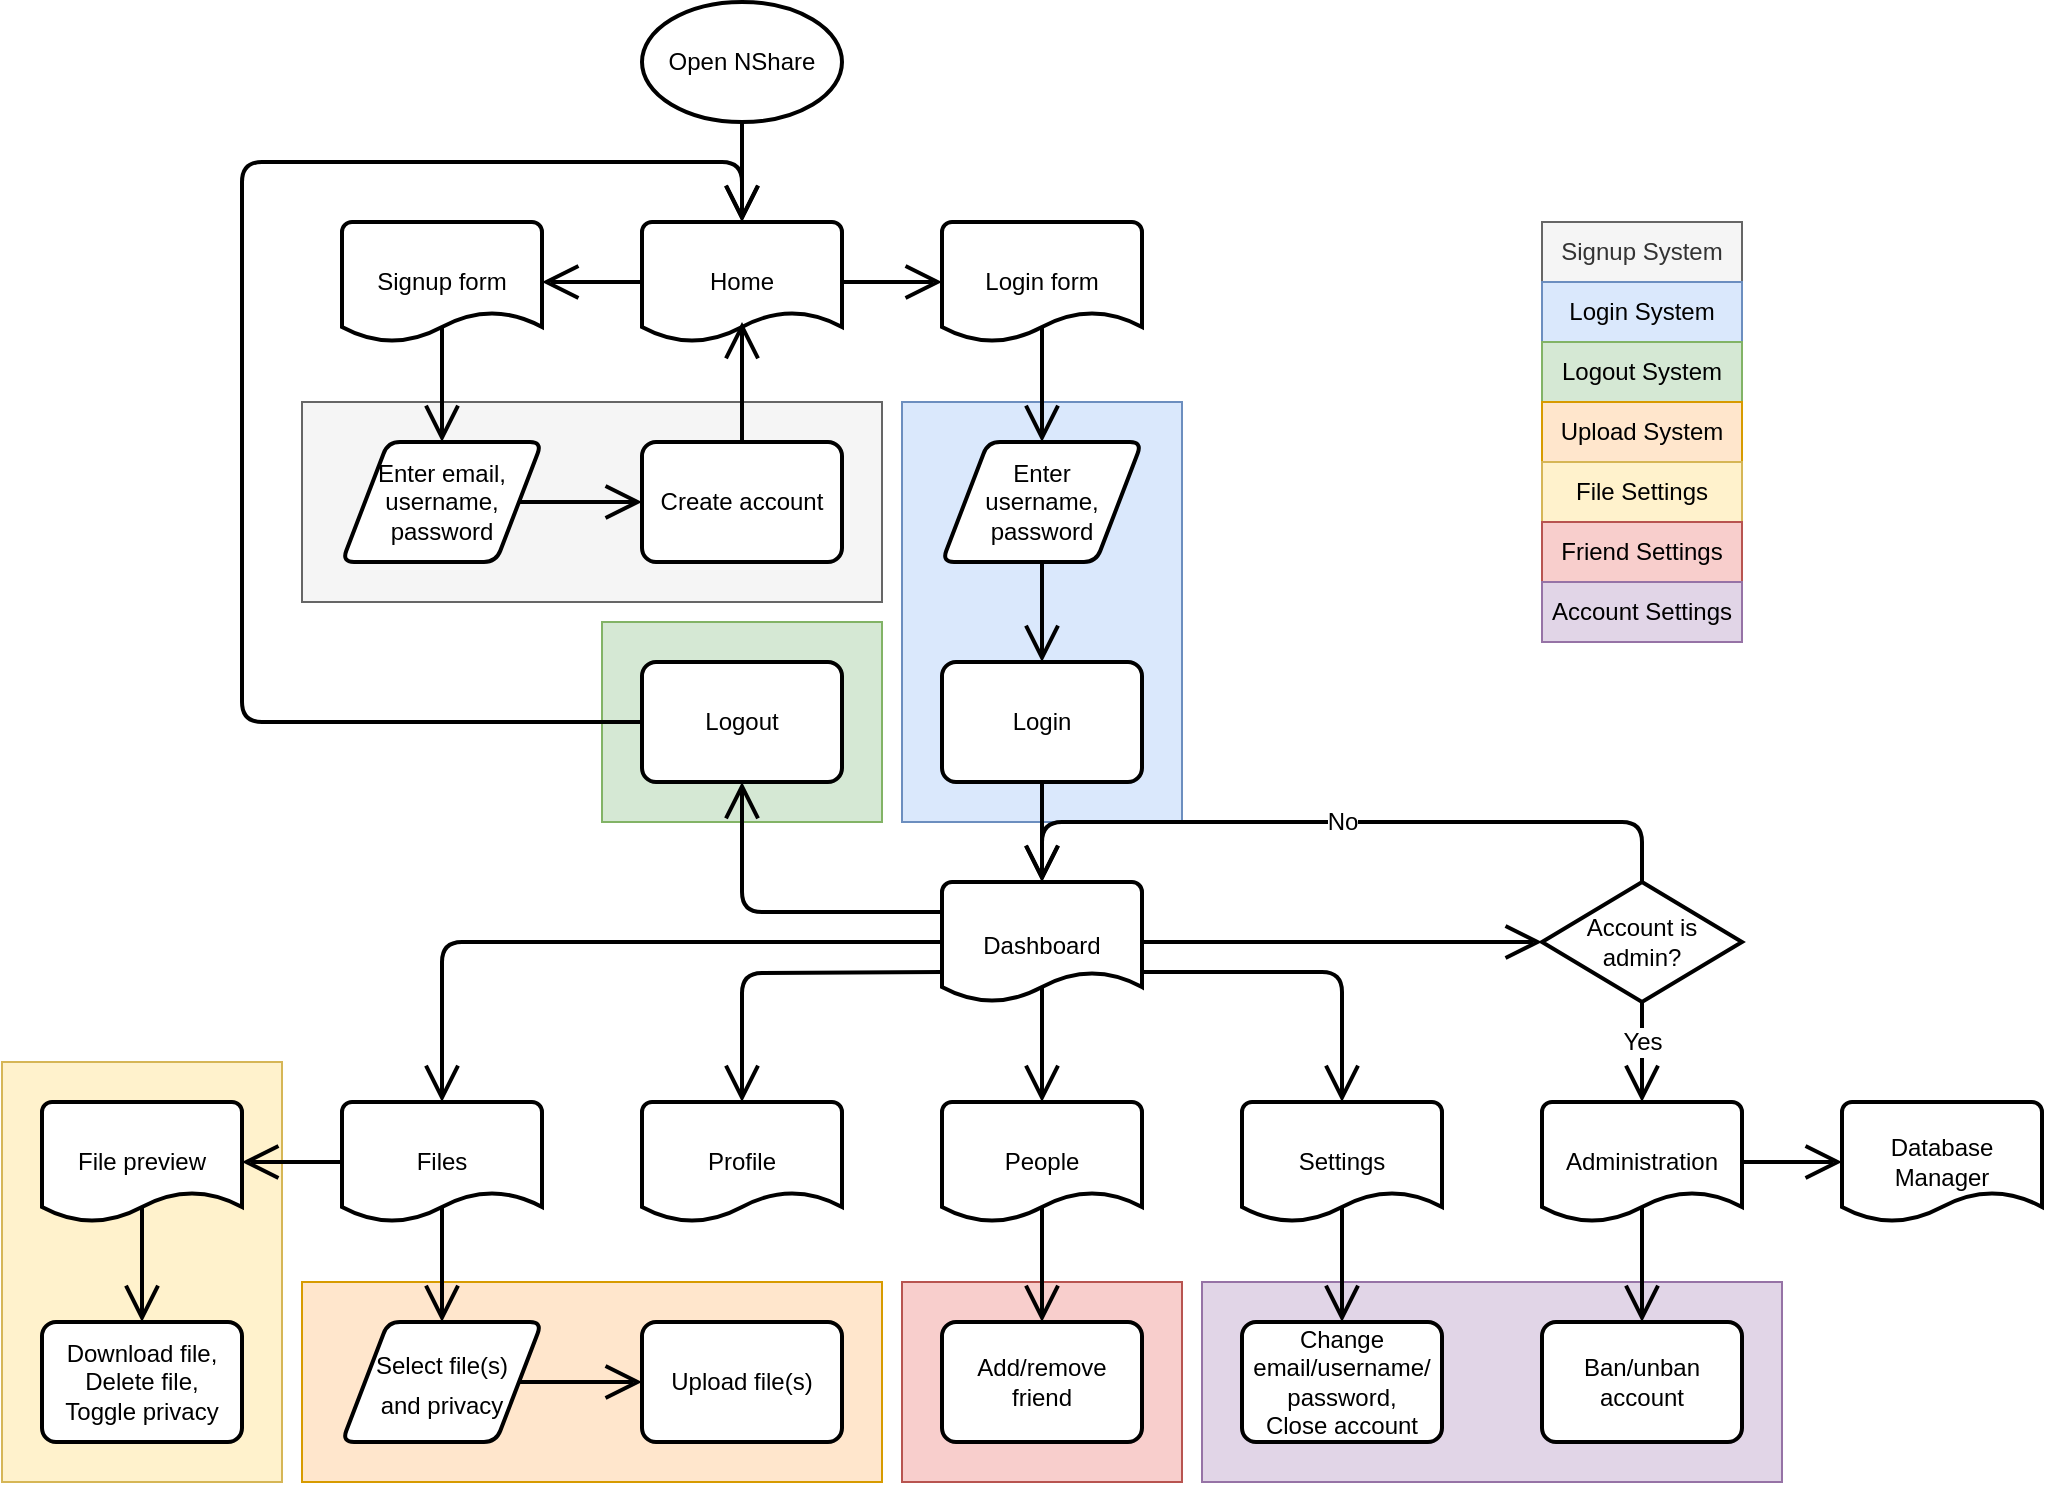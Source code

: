 <mxfile version="20.8.10" type="device"><diagram id="C5RBs43oDa-KdzZeNtuy" name="Page-1"><mxGraphModel dx="2261" dy="888" grid="1" gridSize="10" guides="1" tooltips="1" connect="1" arrows="1" fold="1" page="1" pageScale="1" pageWidth="827" pageHeight="1169" math="0" shadow="0"><root><mxCell id="WIyWlLk6GJQsqaUBKTNV-0"/><mxCell id="WIyWlLk6GJQsqaUBKTNV-1" parent="WIyWlLk6GJQsqaUBKTNV-0"/><mxCell id="Ddsg4DlG85Ckc5aJ8j3_-16" value="" style="rounded=0;whiteSpace=wrap;html=1;glass=0;fillColor=#e1d5e7;strokeColor=#9673a6;" vertex="1" parent="WIyWlLk6GJQsqaUBKTNV-1"><mxGeometry x="450" y="700" width="290" height="100" as="geometry"/></mxCell><mxCell id="Ddsg4DlG85Ckc5aJ8j3_-15" value="" style="rounded=0;whiteSpace=wrap;html=1;glass=0;fillColor=#f8cecc;strokeColor=#b85450;" vertex="1" parent="WIyWlLk6GJQsqaUBKTNV-1"><mxGeometry x="300" y="700" width="140" height="100" as="geometry"/></mxCell><mxCell id="Ddsg4DlG85Ckc5aJ8j3_-14" value="" style="rounded=0;whiteSpace=wrap;html=1;glass=0;fillColor=#fff2cc;strokeColor=#d6b656;" vertex="1" parent="WIyWlLk6GJQsqaUBKTNV-1"><mxGeometry x="-150" y="590" width="140" height="210" as="geometry"/></mxCell><mxCell id="Ddsg4DlG85Ckc5aJ8j3_-13" value="" style="rounded=0;whiteSpace=wrap;html=1;glass=0;fillColor=#ffe6cc;strokeColor=#d79b00;" vertex="1" parent="WIyWlLk6GJQsqaUBKTNV-1"><mxGeometry y="700" width="290" height="100" as="geometry"/></mxCell><mxCell id="Ddsg4DlG85Ckc5aJ8j3_-12" value="" style="rounded=0;whiteSpace=wrap;html=1;glass=0;fillColor=#d5e8d4;strokeColor=#82b366;" vertex="1" parent="WIyWlLk6GJQsqaUBKTNV-1"><mxGeometry x="150" y="370" width="140" height="100" as="geometry"/></mxCell><mxCell id="Ddsg4DlG85Ckc5aJ8j3_-11" value="" style="rounded=0;whiteSpace=wrap;html=1;glass=0;fillColor=#dae8fc;strokeColor=#6c8ebf;" vertex="1" parent="WIyWlLk6GJQsqaUBKTNV-1"><mxGeometry x="300" y="260" width="140" height="210" as="geometry"/></mxCell><mxCell id="Ddsg4DlG85Ckc5aJ8j3_-10" value="" style="rounded=0;whiteSpace=wrap;html=1;glass=0;fillColor=#f5f5f5;fontColor=#333333;strokeColor=#666666;" vertex="1" parent="WIyWlLk6GJQsqaUBKTNV-1"><mxGeometry y="260" width="290" height="100" as="geometry"/></mxCell><mxCell id="sszrleJ7pmvfcIpM_HSE-67" style="edgeStyle=orthogonalEdgeStyle;rounded=1;orthogonalLoop=1;jettySize=auto;html=1;exitX=0.5;exitY=1;exitDx=0;exitDy=0;exitPerimeter=0;entryX=0.5;entryY=0;entryDx=0;entryDy=0;entryPerimeter=0;strokeWidth=2;fontSize=12;endArrow=open;startSize=14;endSize=14;sourcePerimeterSpacing=8;targetPerimeterSpacing=8;" parent="WIyWlLk6GJQsqaUBKTNV-1" source="KAN1DRMj0y0aXyjjWlx8-12" target="sszrleJ7pmvfcIpM_HSE-66" edge="1"><mxGeometry relative="1" as="geometry"/></mxCell><mxCell id="KAN1DRMj0y0aXyjjWlx8-12" value="Open NShare" style="strokeWidth=2;html=1;shape=mxgraph.flowchart.start_1;whiteSpace=wrap;fontSize=12;" parent="WIyWlLk6GJQsqaUBKTNV-1" vertex="1"><mxGeometry x="170" y="60" width="100" height="60" as="geometry"/></mxCell><mxCell id="sszrleJ7pmvfcIpM_HSE-111" style="edgeStyle=orthogonalEdgeStyle;rounded=1;orthogonalLoop=1;jettySize=auto;html=1;exitX=1;exitY=0.5;exitDx=0;exitDy=0;exitPerimeter=0;entryX=0;entryY=0.5;entryDx=0;entryDy=0;entryPerimeter=0;strokeWidth=2;fontSize=12;endArrow=open;startSize=14;endSize=14;sourcePerimeterSpacing=8;targetPerimeterSpacing=8;" parent="WIyWlLk6GJQsqaUBKTNV-1" source="sszrleJ7pmvfcIpM_HSE-66" target="sszrleJ7pmvfcIpM_HSE-70" edge="1"><mxGeometry relative="1" as="geometry"/></mxCell><mxCell id="sszrleJ7pmvfcIpM_HSE-112" style="edgeStyle=orthogonalEdgeStyle;rounded=1;orthogonalLoop=1;jettySize=auto;html=1;exitX=0;exitY=0.5;exitDx=0;exitDy=0;exitPerimeter=0;entryX=1;entryY=0.5;entryDx=0;entryDy=0;entryPerimeter=0;strokeWidth=2;fontSize=12;endArrow=open;startSize=14;endSize=14;sourcePerimeterSpacing=8;targetPerimeterSpacing=8;" parent="WIyWlLk6GJQsqaUBKTNV-1" source="sszrleJ7pmvfcIpM_HSE-66" target="sszrleJ7pmvfcIpM_HSE-68" edge="1"><mxGeometry relative="1" as="geometry"/></mxCell><mxCell id="sszrleJ7pmvfcIpM_HSE-66" value="Home" style="strokeWidth=2;html=1;shape=mxgraph.flowchart.document2;whiteSpace=wrap;size=0.25;fontSize=12;" parent="WIyWlLk6GJQsqaUBKTNV-1" vertex="1"><mxGeometry x="170" y="170" width="100" height="60" as="geometry"/></mxCell><mxCell id="sszrleJ7pmvfcIpM_HSE-114" style="edgeStyle=orthogonalEdgeStyle;rounded=1;orthogonalLoop=1;jettySize=auto;html=1;entryX=0.5;entryY=0;entryDx=0;entryDy=0;strokeWidth=2;fontSize=12;endArrow=open;startSize=14;endSize=14;sourcePerimeterSpacing=8;targetPerimeterSpacing=8;exitX=0.5;exitY=0.833;exitDx=0;exitDy=0;exitPerimeter=0;" parent="WIyWlLk6GJQsqaUBKTNV-1" source="sszrleJ7pmvfcIpM_HSE-68" target="sszrleJ7pmvfcIpM_HSE-98" edge="1"><mxGeometry relative="1" as="geometry"/></mxCell><mxCell id="sszrleJ7pmvfcIpM_HSE-68" value="Signup form" style="strokeWidth=2;html=1;shape=mxgraph.flowchart.document2;whiteSpace=wrap;size=0.25;fontSize=12;" parent="WIyWlLk6GJQsqaUBKTNV-1" vertex="1"><mxGeometry x="20" y="170" width="100" height="60" as="geometry"/></mxCell><mxCell id="sszrleJ7pmvfcIpM_HSE-103" style="edgeStyle=orthogonalEdgeStyle;rounded=1;orthogonalLoop=1;jettySize=auto;html=1;entryX=0.5;entryY=0;entryDx=0;entryDy=0;strokeWidth=2;fontSize=12;endArrow=open;startSize=14;endSize=14;sourcePerimeterSpacing=8;targetPerimeterSpacing=8;exitX=0.5;exitY=0.833;exitDx=0;exitDy=0;exitPerimeter=0;" parent="WIyWlLk6GJQsqaUBKTNV-1" source="sszrleJ7pmvfcIpM_HSE-70" target="sszrleJ7pmvfcIpM_HSE-102" edge="1"><mxGeometry relative="1" as="geometry"/></mxCell><mxCell id="sszrleJ7pmvfcIpM_HSE-70" value="Login form" style="strokeWidth=2;html=1;shape=mxgraph.flowchart.document2;whiteSpace=wrap;size=0.25;fontSize=12;" parent="WIyWlLk6GJQsqaUBKTNV-1" vertex="1"><mxGeometry x="320" y="170" width="100" height="60" as="geometry"/></mxCell><mxCell id="sszrleJ7pmvfcIpM_HSE-116" style="edgeStyle=orthogonalEdgeStyle;rounded=1;orthogonalLoop=1;jettySize=auto;html=1;exitX=0.5;exitY=0;exitDx=0;exitDy=0;entryX=0.5;entryY=0.833;entryDx=0;entryDy=0;entryPerimeter=0;strokeWidth=2;fontSize=12;endArrow=open;startSize=14;endSize=14;sourcePerimeterSpacing=8;targetPerimeterSpacing=8;" parent="WIyWlLk6GJQsqaUBKTNV-1" source="sszrleJ7pmvfcIpM_HSE-73" target="sszrleJ7pmvfcIpM_HSE-66" edge="1"><mxGeometry relative="1" as="geometry"/></mxCell><mxCell id="sszrleJ7pmvfcIpM_HSE-73" value="Create account" style="rounded=1;whiteSpace=wrap;html=1;absoluteArcSize=1;arcSize=14;strokeWidth=2;fontSize=12;" parent="WIyWlLk6GJQsqaUBKTNV-1" vertex="1"><mxGeometry x="170" y="280" width="100" height="60" as="geometry"/></mxCell><mxCell id="sszrleJ7pmvfcIpM_HSE-108" style="edgeStyle=orthogonalEdgeStyle;rounded=1;orthogonalLoop=1;jettySize=auto;html=1;exitX=0.5;exitY=0.833;exitDx=0;exitDy=0;entryX=0.5;entryY=0;entryDx=0;entryDy=0;entryPerimeter=0;strokeWidth=2;fontSize=12;endArrow=open;startSize=14;endSize=14;sourcePerimeterSpacing=8;targetPerimeterSpacing=8;exitPerimeter=0;" parent="WIyWlLk6GJQsqaUBKTNV-1" source="tVg_h0LRR8AJe5HUPdZW-2" target="sszrleJ7pmvfcIpM_HSE-133" edge="1"><mxGeometry relative="1" as="geometry"><mxPoint x="370" y="610" as="targetPoint"/><mxPoint x="370" y="560" as="sourcePoint"/></mxGeometry></mxCell><mxCell id="VdkVeggnY9PGqmSljeIG-64" style="edgeStyle=orthogonalEdgeStyle;rounded=1;orthogonalLoop=1;jettySize=auto;html=1;exitX=1;exitY=0.75;exitDx=0;exitDy=0;strokeWidth=2;fontSize=12;endArrow=open;startSize=14;endSize=14;sourcePerimeterSpacing=8;targetPerimeterSpacing=8;entryX=0.5;entryY=0;entryDx=0;entryDy=0;entryPerimeter=0;exitPerimeter=0;" parent="WIyWlLk6GJQsqaUBKTNV-1" source="tVg_h0LRR8AJe5HUPdZW-2" target="VdkVeggnY9PGqmSljeIG-66" edge="1"><mxGeometry relative="1" as="geometry"><mxPoint x="500" y="590" as="targetPoint"/><mxPoint x="420" y="545" as="sourcePoint"/></mxGeometry></mxCell><mxCell id="VdkVeggnY9PGqmSljeIG-69" style="edgeStyle=orthogonalEdgeStyle;rounded=1;orthogonalLoop=1;jettySize=auto;html=1;exitX=1;exitY=0.5;exitDx=0;exitDy=0;strokeWidth=2;fontSize=12;endArrow=open;startSize=14;endSize=14;sourcePerimeterSpacing=8;targetPerimeterSpacing=8;entryX=0;entryY=0.5;entryDx=0;entryDy=0;entryPerimeter=0;exitPerimeter=0;" parent="WIyWlLk6GJQsqaUBKTNV-1" source="tVg_h0LRR8AJe5HUPdZW-2" target="sszrleJ7pmvfcIpM_HSE-125" edge="1"><mxGeometry relative="1" as="geometry"><mxPoint x="590" y="530" as="targetPoint"/><mxPoint x="420" y="530" as="sourcePoint"/></mxGeometry></mxCell><mxCell id="VdkVeggnY9PGqmSljeIG-74" style="edgeStyle=orthogonalEdgeStyle;rounded=1;orthogonalLoop=1;jettySize=auto;html=1;exitX=0;exitY=0.75;exitDx=0;exitDy=0;entryX=0.5;entryY=0;entryDx=0;entryDy=0;entryPerimeter=0;strokeWidth=2;fontSize=12;endArrow=open;startSize=14;endSize=14;sourcePerimeterSpacing=8;targetPerimeterSpacing=8;" parent="WIyWlLk6GJQsqaUBKTNV-1" target="VdkVeggnY9PGqmSljeIG-72" edge="1"><mxGeometry relative="1" as="geometry"><mxPoint x="320" y="545" as="sourcePoint"/></mxGeometry></mxCell><mxCell id="VdkVeggnY9PGqmSljeIG-75" style="edgeStyle=orthogonalEdgeStyle;rounded=1;orthogonalLoop=1;jettySize=auto;html=1;exitX=0;exitY=0.5;exitDx=0;exitDy=0;entryX=0.5;entryY=0;entryDx=0;entryDy=0;entryPerimeter=0;strokeWidth=2;fontSize=12;endArrow=open;startSize=14;endSize=14;sourcePerimeterSpacing=8;targetPerimeterSpacing=8;exitPerimeter=0;" parent="WIyWlLk6GJQsqaUBKTNV-1" source="tVg_h0LRR8AJe5HUPdZW-2" target="sszrleJ7pmvfcIpM_HSE-131" edge="1"><mxGeometry relative="1" as="geometry"><mxPoint x="320" y="530" as="sourcePoint"/></mxGeometry></mxCell><mxCell id="sszrleJ7pmvfcIpM_HSE-115" style="edgeStyle=orthogonalEdgeStyle;rounded=1;orthogonalLoop=1;jettySize=auto;html=1;exitX=1;exitY=0.5;exitDx=0;exitDy=0;entryX=0;entryY=0.5;entryDx=0;entryDy=0;strokeWidth=2;fontSize=12;endArrow=open;startSize=14;endSize=14;sourcePerimeterSpacing=8;targetPerimeterSpacing=8;" parent="WIyWlLk6GJQsqaUBKTNV-1" source="sszrleJ7pmvfcIpM_HSE-98" target="sszrleJ7pmvfcIpM_HSE-73" edge="1"><mxGeometry relative="1" as="geometry"/></mxCell><mxCell id="sszrleJ7pmvfcIpM_HSE-98" value="Enter email,&lt;br&gt;username,&lt;br&gt;password" style="shape=parallelogram;html=1;strokeWidth=2;perimeter=parallelogramPerimeter;whiteSpace=wrap;rounded=1;arcSize=12;size=0.23;fontSize=12;" parent="WIyWlLk6GJQsqaUBKTNV-1" vertex="1"><mxGeometry x="20" y="280" width="100" height="60" as="geometry"/></mxCell><mxCell id="tVg_h0LRR8AJe5HUPdZW-1" style="edgeStyle=orthogonalEdgeStyle;rounded=1;orthogonalLoop=1;jettySize=auto;html=1;exitX=0.5;exitY=1;exitDx=0;exitDy=0;entryX=0.5;entryY=0;entryDx=0;entryDy=0;fontSize=12;endArrow=open;startSize=14;endSize=14;sourcePerimeterSpacing=8;targetPerimeterSpacing=8;strokeWidth=2;" parent="WIyWlLk6GJQsqaUBKTNV-1" source="sszrleJ7pmvfcIpM_HSE-102" target="tVg_h0LRR8AJe5HUPdZW-0" edge="1"><mxGeometry relative="1" as="geometry"/></mxCell><mxCell id="sszrleJ7pmvfcIpM_HSE-102" value="Enter&lt;br&gt;username,&lt;br&gt;password" style="shape=parallelogram;html=1;strokeWidth=2;perimeter=parallelogramPerimeter;whiteSpace=wrap;rounded=1;arcSize=12;size=0.23;fontSize=12;" parent="WIyWlLk6GJQsqaUBKTNV-1" vertex="1"><mxGeometry x="320" y="280" width="100" height="60" as="geometry"/></mxCell><mxCell id="VdkVeggnY9PGqmSljeIG-46" value="Yes" style="edgeStyle=orthogonalEdgeStyle;rounded=1;orthogonalLoop=1;jettySize=auto;html=1;exitX=0.5;exitY=1;exitDx=0;exitDy=0;exitPerimeter=0;entryX=0.5;entryY=0;entryDx=0;entryDy=0;entryPerimeter=0;strokeWidth=2;fontSize=12;endArrow=open;startSize=14;endSize=14;sourcePerimeterSpacing=8;targetPerimeterSpacing=8;" parent="WIyWlLk6GJQsqaUBKTNV-1" source="sszrleJ7pmvfcIpM_HSE-125" target="sszrleJ7pmvfcIpM_HSE-135" edge="1"><mxGeometry x="-0.2" relative="1" as="geometry"><mxPoint as="offset"/></mxGeometry></mxCell><mxCell id="sszrleJ7pmvfcIpM_HSE-125" value="Account is admin?" style="strokeWidth=2;html=1;shape=mxgraph.flowchart.decision;whiteSpace=wrap;fontSize=12;" parent="WIyWlLk6GJQsqaUBKTNV-1" vertex="1"><mxGeometry x="620" y="500" width="100" height="60" as="geometry"/></mxCell><mxCell id="VdkVeggnY9PGqmSljeIG-10" value="" style="edgeStyle=orthogonalEdgeStyle;rounded=1;orthogonalLoop=1;jettySize=auto;html=1;entryX=0.5;entryY=0;entryDx=0;entryDy=0;strokeWidth=2;fontSize=12;endArrow=open;startSize=14;endSize=14;sourcePerimeterSpacing=8;targetPerimeterSpacing=8;exitX=0.5;exitY=0.833;exitDx=0;exitDy=0;exitPerimeter=0;" parent="WIyWlLk6GJQsqaUBKTNV-1" source="sszrleJ7pmvfcIpM_HSE-131" target="VdkVeggnY9PGqmSljeIG-20" edge="1"><mxGeometry x="0.048" relative="1" as="geometry"><mxPoint x="60" y="680" as="sourcePoint"/><mxPoint x="70" y="720" as="targetPoint"/><mxPoint as="offset"/></mxGeometry></mxCell><mxCell id="VdkVeggnY9PGqmSljeIG-56" style="edgeStyle=orthogonalEdgeStyle;rounded=1;orthogonalLoop=1;jettySize=auto;html=1;exitX=0;exitY=0.5;exitDx=0;exitDy=0;exitPerimeter=0;entryX=1;entryY=0.5;entryDx=0;entryDy=0;entryPerimeter=0;strokeWidth=2;fontSize=12;endArrow=open;startSize=14;endSize=14;sourcePerimeterSpacing=8;targetPerimeterSpacing=8;" parent="WIyWlLk6GJQsqaUBKTNV-1" source="sszrleJ7pmvfcIpM_HSE-131" target="VdkVeggnY9PGqmSljeIG-23" edge="1"><mxGeometry relative="1" as="geometry"/></mxCell><mxCell id="sszrleJ7pmvfcIpM_HSE-131" value="Files" style="strokeWidth=2;html=1;shape=mxgraph.flowchart.document2;whiteSpace=wrap;size=0.25;rounded=0;fontSize=12;" parent="WIyWlLk6GJQsqaUBKTNV-1" vertex="1"><mxGeometry x="20" y="610" width="100" height="60" as="geometry"/></mxCell><mxCell id="VdkVeggnY9PGqmSljeIG-35" style="edgeStyle=orthogonalEdgeStyle;rounded=1;orthogonalLoop=1;jettySize=auto;html=1;entryX=0.5;entryY=0;entryDx=0;entryDy=0;strokeWidth=2;fontSize=12;endArrow=open;startSize=14;endSize=14;sourcePerimeterSpacing=8;targetPerimeterSpacing=8;exitX=0.5;exitY=0.833;exitDx=0;exitDy=0;exitPerimeter=0;" parent="WIyWlLk6GJQsqaUBKTNV-1" source="sszrleJ7pmvfcIpM_HSE-133" target="VdkVeggnY9PGqmSljeIG-34" edge="1"><mxGeometry relative="1" as="geometry"/></mxCell><mxCell id="sszrleJ7pmvfcIpM_HSE-133" value="People" style="strokeWidth=2;html=1;shape=mxgraph.flowchart.document2;whiteSpace=wrap;size=0.25;rounded=0;fontSize=12;" parent="WIyWlLk6GJQsqaUBKTNV-1" vertex="1"><mxGeometry x="320" y="610" width="100" height="60" as="geometry"/></mxCell><mxCell id="VdkVeggnY9PGqmSljeIG-48" style="edgeStyle=orthogonalEdgeStyle;rounded=1;orthogonalLoop=1;jettySize=auto;html=1;entryX=0.5;entryY=0;entryDx=0;entryDy=0;strokeWidth=2;fontSize=12;endArrow=open;startSize=14;endSize=14;sourcePerimeterSpacing=8;targetPerimeterSpacing=8;exitX=0.5;exitY=0.833;exitDx=0;exitDy=0;exitPerimeter=0;" parent="WIyWlLk6GJQsqaUBKTNV-1" source="sszrleJ7pmvfcIpM_HSE-135" target="VdkVeggnY9PGqmSljeIG-43" edge="1"><mxGeometry relative="1" as="geometry"/></mxCell><mxCell id="VdkVeggnY9PGqmSljeIG-49" style="edgeStyle=orthogonalEdgeStyle;rounded=1;orthogonalLoop=1;jettySize=auto;html=1;exitX=1;exitY=0.5;exitDx=0;exitDy=0;exitPerimeter=0;strokeWidth=2;fontSize=12;endArrow=open;startSize=14;endSize=14;sourcePerimeterSpacing=8;targetPerimeterSpacing=8;entryX=0;entryY=0.5;entryDx=0;entryDy=0;entryPerimeter=0;" parent="WIyWlLk6GJQsqaUBKTNV-1" source="sszrleJ7pmvfcIpM_HSE-135" target="VdkVeggnY9PGqmSljeIG-71" edge="1"><mxGeometry relative="1" as="geometry"><mxPoint x="770" y="640.0" as="targetPoint"/></mxGeometry></mxCell><mxCell id="sszrleJ7pmvfcIpM_HSE-135" value="Administration" style="strokeWidth=2;html=1;shape=mxgraph.flowchart.document2;whiteSpace=wrap;size=0.25;rounded=0;fontSize=12;" parent="WIyWlLk6GJQsqaUBKTNV-1" vertex="1"><mxGeometry x="620" y="610" width="100" height="60" as="geometry"/></mxCell><mxCell id="VdkVeggnY9PGqmSljeIG-82" style="edgeStyle=orthogonalEdgeStyle;rounded=1;orthogonalLoop=1;jettySize=auto;html=1;exitX=1;exitY=0.5;exitDx=0;exitDy=0;entryX=0;entryY=0.5;entryDx=0;entryDy=0;strokeWidth=2;fontSize=12;endArrow=open;startSize=14;endSize=14;sourcePerimeterSpacing=8;targetPerimeterSpacing=8;" parent="WIyWlLk6GJQsqaUBKTNV-1" source="VdkVeggnY9PGqmSljeIG-20" target="VdkVeggnY9PGqmSljeIG-21" edge="1"><mxGeometry relative="1" as="geometry"/></mxCell><mxCell id="VdkVeggnY9PGqmSljeIG-20" value="&lt;font style=&quot;font-size: 12px;&quot;&gt;Select file(s)&lt;br&gt;and privacy&lt;/font&gt;" style="shape=parallelogram;html=1;strokeWidth=2;perimeter=parallelogramPerimeter;whiteSpace=wrap;rounded=1;arcSize=12;size=0.23;fontSize=16;" parent="WIyWlLk6GJQsqaUBKTNV-1" vertex="1"><mxGeometry x="20" y="720" width="100" height="60" as="geometry"/></mxCell><mxCell id="VdkVeggnY9PGqmSljeIG-21" value="Upload file(s)" style="rounded=1;whiteSpace=wrap;html=1;absoluteArcSize=1;arcSize=14;strokeWidth=2;fontSize=12;" parent="WIyWlLk6GJQsqaUBKTNV-1" vertex="1"><mxGeometry x="170" y="720" width="100" height="60" as="geometry"/></mxCell><mxCell id="VdkVeggnY9PGqmSljeIG-28" style="edgeStyle=orthogonalEdgeStyle;rounded=1;orthogonalLoop=1;jettySize=auto;html=1;entryX=0.5;entryY=0;entryDx=0;entryDy=0;strokeWidth=2;fontSize=12;endArrow=open;startSize=14;endSize=14;sourcePerimeterSpacing=8;targetPerimeterSpacing=8;exitX=0.5;exitY=0.833;exitDx=0;exitDy=0;exitPerimeter=0;" parent="WIyWlLk6GJQsqaUBKTNV-1" source="VdkVeggnY9PGqmSljeIG-23" target="VdkVeggnY9PGqmSljeIG-24" edge="1"><mxGeometry relative="1" as="geometry"/></mxCell><mxCell id="VdkVeggnY9PGqmSljeIG-23" value="File preview" style="strokeWidth=2;html=1;shape=mxgraph.flowchart.document2;whiteSpace=wrap;size=0.25;fontSize=12;" parent="WIyWlLk6GJQsqaUBKTNV-1" vertex="1"><mxGeometry x="-130" y="610" width="100" height="60" as="geometry"/></mxCell><mxCell id="VdkVeggnY9PGqmSljeIG-24" value="Download file,&lt;br&gt;Delete file,&lt;br&gt;Toggle privacy" style="rounded=1;whiteSpace=wrap;html=1;absoluteArcSize=1;arcSize=14;strokeWidth=2;fontSize=12;" parent="WIyWlLk6GJQsqaUBKTNV-1" vertex="1"><mxGeometry x="-130" y="720" width="100" height="60" as="geometry"/></mxCell><mxCell id="VdkVeggnY9PGqmSljeIG-34" value="Add/remove friend" style="rounded=1;whiteSpace=wrap;html=1;absoluteArcSize=1;arcSize=14;strokeWidth=2;fontSize=12;" parent="WIyWlLk6GJQsqaUBKTNV-1" vertex="1"><mxGeometry x="320" y="720" width="100" height="60" as="geometry"/></mxCell><mxCell id="VdkVeggnY9PGqmSljeIG-43" value="Ban/unban account" style="rounded=1;whiteSpace=wrap;html=1;absoluteArcSize=1;arcSize=14;strokeWidth=2;fontSize=12;" parent="WIyWlLk6GJQsqaUBKTNV-1" vertex="1"><mxGeometry x="620" y="720" width="100" height="60" as="geometry"/></mxCell><mxCell id="VdkVeggnY9PGqmSljeIG-65" style="edgeStyle=orthogonalEdgeStyle;rounded=1;orthogonalLoop=1;jettySize=auto;html=1;entryX=0.5;entryY=0;entryDx=0;entryDy=0;strokeWidth=2;fontSize=12;endArrow=open;startSize=14;endSize=14;sourcePerimeterSpacing=8;targetPerimeterSpacing=8;exitX=0.5;exitY=0.833;exitDx=0;exitDy=0;exitPerimeter=0;" parent="WIyWlLk6GJQsqaUBKTNV-1" source="VdkVeggnY9PGqmSljeIG-66" target="VdkVeggnY9PGqmSljeIG-67" edge="1"><mxGeometry relative="1" as="geometry"/></mxCell><mxCell id="VdkVeggnY9PGqmSljeIG-66" value="Settings" style="strokeWidth=2;html=1;shape=mxgraph.flowchart.document2;whiteSpace=wrap;size=0.25;fontSize=12;" parent="WIyWlLk6GJQsqaUBKTNV-1" vertex="1"><mxGeometry x="470" y="610" width="100" height="60" as="geometry"/></mxCell><mxCell id="VdkVeggnY9PGqmSljeIG-67" value="Change email/username/&lt;br&gt;password,&lt;br&gt;Close account" style="rounded=1;whiteSpace=wrap;html=1;absoluteArcSize=1;arcSize=14;strokeWidth=2;fontSize=12;" parent="WIyWlLk6GJQsqaUBKTNV-1" vertex="1"><mxGeometry x="470" y="720" width="100" height="60" as="geometry"/></mxCell><mxCell id="VdkVeggnY9PGqmSljeIG-71" value="Database Manager" style="strokeWidth=2;html=1;shape=mxgraph.flowchart.document2;whiteSpace=wrap;size=0.25;rounded=0;fontSize=12;" parent="WIyWlLk6GJQsqaUBKTNV-1" vertex="1"><mxGeometry x="770" y="610" width="100" height="60" as="geometry"/></mxCell><mxCell id="VdkVeggnY9PGqmSljeIG-72" value="Profile" style="strokeWidth=2;html=1;shape=mxgraph.flowchart.document2;whiteSpace=wrap;size=0.25;fontSize=12;" parent="WIyWlLk6GJQsqaUBKTNV-1" vertex="1"><mxGeometry x="170" y="610" width="100" height="60" as="geometry"/></mxCell><mxCell id="VdkVeggnY9PGqmSljeIG-80" style="edgeStyle=orthogonalEdgeStyle;rounded=1;orthogonalLoop=1;jettySize=auto;html=1;exitX=0;exitY=0.5;exitDx=0;exitDy=0;entryX=0.5;entryY=0;entryDx=0;entryDy=0;entryPerimeter=0;strokeWidth=2;fontSize=12;endArrow=open;startSize=14;endSize=14;sourcePerimeterSpacing=8;targetPerimeterSpacing=8;" parent="WIyWlLk6GJQsqaUBKTNV-1" source="VdkVeggnY9PGqmSljeIG-77" target="sszrleJ7pmvfcIpM_HSE-66" edge="1"><mxGeometry relative="1" as="geometry"><Array as="points"><mxPoint x="-30" y="420"/><mxPoint x="-30" y="140"/><mxPoint x="220" y="140"/></Array></mxGeometry></mxCell><mxCell id="VdkVeggnY9PGqmSljeIG-77" value="Logout" style="rounded=1;whiteSpace=wrap;html=1;absoluteArcSize=1;arcSize=14;strokeWidth=2;fontSize=12;" parent="WIyWlLk6GJQsqaUBKTNV-1" vertex="1"><mxGeometry x="170" y="390" width="100" height="60" as="geometry"/></mxCell><mxCell id="tVg_h0LRR8AJe5HUPdZW-3" style="edgeStyle=orthogonalEdgeStyle;rounded=1;orthogonalLoop=1;jettySize=auto;html=1;exitX=0.5;exitY=1;exitDx=0;exitDy=0;entryX=0.5;entryY=0;entryDx=0;entryDy=0;entryPerimeter=0;fontSize=12;endArrow=open;startSize=14;endSize=14;sourcePerimeterSpacing=8;targetPerimeterSpacing=8;strokeWidth=2;" parent="WIyWlLk6GJQsqaUBKTNV-1" source="tVg_h0LRR8AJe5HUPdZW-0" target="tVg_h0LRR8AJe5HUPdZW-2" edge="1"><mxGeometry relative="1" as="geometry"/></mxCell><mxCell id="tVg_h0LRR8AJe5HUPdZW-0" value="Login" style="rounded=1;whiteSpace=wrap;html=1;absoluteArcSize=1;arcSize=14;strokeWidth=2;fontSize=12;" parent="WIyWlLk6GJQsqaUBKTNV-1" vertex="1"><mxGeometry x="320" y="390" width="100" height="60" as="geometry"/></mxCell><mxCell id="tVg_h0LRR8AJe5HUPdZW-4" style="edgeStyle=orthogonalEdgeStyle;rounded=1;orthogonalLoop=1;jettySize=auto;html=1;exitX=0;exitY=0.25;exitDx=0;exitDy=0;exitPerimeter=0;entryX=0.5;entryY=1;entryDx=0;entryDy=0;strokeWidth=2;fontSize=12;endArrow=open;startSize=14;endSize=14;sourcePerimeterSpacing=8;targetPerimeterSpacing=8;" parent="WIyWlLk6GJQsqaUBKTNV-1" source="tVg_h0LRR8AJe5HUPdZW-2" target="VdkVeggnY9PGqmSljeIG-77" edge="1"><mxGeometry relative="1" as="geometry"/></mxCell><mxCell id="tVg_h0LRR8AJe5HUPdZW-2" value="&lt;font style=&quot;font-size: 12px;&quot;&gt;Dashboard&lt;/font&gt;" style="strokeWidth=2;html=1;shape=mxgraph.flowchart.document2;whiteSpace=wrap;size=0.25;fontSize=16;" parent="WIyWlLk6GJQsqaUBKTNV-1" vertex="1"><mxGeometry x="320" y="500.04" width="100" height="60" as="geometry"/></mxCell><mxCell id="adyJvl2t2-PN6kWh3Zgr-2" value="&lt;font style=&quot;font-size: 12px;&quot;&gt;No&lt;/font&gt;" style="edgeStyle=orthogonalEdgeStyle;rounded=1;orthogonalLoop=1;jettySize=auto;html=1;exitX=0.5;exitY=0;exitDx=0;exitDy=0;entryX=0.5;entryY=0;entryDx=0;entryDy=0;entryPerimeter=0;fontSize=12;endArrow=open;startSize=14;endSize=14;sourcePerimeterSpacing=8;targetPerimeterSpacing=8;strokeWidth=2;exitPerimeter=0;" parent="WIyWlLk6GJQsqaUBKTNV-1" source="sszrleJ7pmvfcIpM_HSE-125" target="tVg_h0LRR8AJe5HUPdZW-2" edge="1"><mxGeometry relative="1" as="geometry"><mxPoint x="380" y="460" as="sourcePoint"/><mxPoint x="380" y="510.04" as="targetPoint"/><Array as="points"><mxPoint x="670" y="470"/><mxPoint x="370" y="470"/></Array></mxGeometry></mxCell><mxCell id="Ddsg4DlG85Ckc5aJ8j3_-17" value="Signup System" style="text;strokeColor=#666666;align=center;fillColor=#f5f5f5;html=1;verticalAlign=middle;whiteSpace=wrap;rounded=0;fontColor=#333333;" vertex="1" parent="WIyWlLk6GJQsqaUBKTNV-1"><mxGeometry x="620" y="170" width="100" height="30" as="geometry"/></mxCell><mxCell id="Ddsg4DlG85Ckc5aJ8j3_-18" value="Login System" style="text;strokeColor=#6c8ebf;align=center;fillColor=#dae8fc;html=1;verticalAlign=middle;whiteSpace=wrap;rounded=0;" vertex="1" parent="WIyWlLk6GJQsqaUBKTNV-1"><mxGeometry x="620" y="200" width="100" height="30" as="geometry"/></mxCell><mxCell id="Ddsg4DlG85Ckc5aJ8j3_-19" value="Logout System" style="text;strokeColor=#82b366;align=center;fillColor=#d5e8d4;html=1;verticalAlign=middle;whiteSpace=wrap;rounded=0;" vertex="1" parent="WIyWlLk6GJQsqaUBKTNV-1"><mxGeometry x="620" y="230" width="100" height="30" as="geometry"/></mxCell><mxCell id="Ddsg4DlG85Ckc5aJ8j3_-20" value="Upload System" style="text;strokeColor=#d79b00;align=center;fillColor=#ffe6cc;html=1;verticalAlign=middle;whiteSpace=wrap;rounded=0;" vertex="1" parent="WIyWlLk6GJQsqaUBKTNV-1"><mxGeometry x="620" y="260" width="100" height="30" as="geometry"/></mxCell><mxCell id="Ddsg4DlG85Ckc5aJ8j3_-21" value="File Settings" style="text;strokeColor=#d6b656;align=center;fillColor=#fff2cc;html=1;verticalAlign=middle;whiteSpace=wrap;rounded=0;" vertex="1" parent="WIyWlLk6GJQsqaUBKTNV-1"><mxGeometry x="620" y="290" width="100" height="30" as="geometry"/></mxCell><mxCell id="Ddsg4DlG85Ckc5aJ8j3_-22" value="Friend Settings" style="text;strokeColor=#b85450;align=center;fillColor=#f8cecc;html=1;verticalAlign=middle;whiteSpace=wrap;rounded=0;" vertex="1" parent="WIyWlLk6GJQsqaUBKTNV-1"><mxGeometry x="620" y="320" width="100" height="30" as="geometry"/></mxCell><mxCell id="Ddsg4DlG85Ckc5aJ8j3_-23" value="Account Settings" style="text;strokeColor=#9673a6;align=center;fillColor=#e1d5e7;html=1;verticalAlign=middle;whiteSpace=wrap;rounded=0;" vertex="1" parent="WIyWlLk6GJQsqaUBKTNV-1"><mxGeometry x="620" y="350" width="100" height="30" as="geometry"/></mxCell></root></mxGraphModel></diagram></mxfile>